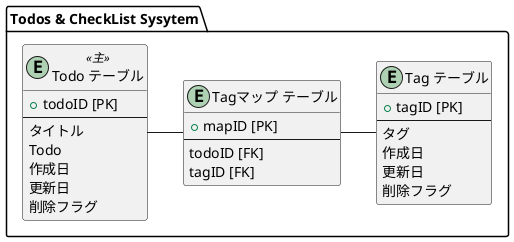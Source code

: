 @startuml TodosDb01

package "Todos & CheckList Sysytem" as TodosAndCheckList {

    entity "Todo テーブル" as todos <<主>>  {
        + todoID [PK]
        --
        タイトル
        Todo
        作成日
        更新日
        削除フラグ
    }

    entity "Tag テーブル" as tags {
        + tagID [PK]
        --
        タグ
        作成日
        更新日
        削除フラグ
    }

    entity "Tagマップ テーブル" as tagMaps {
        + mapID [PK]
        --
        todoID [FK]
        tagID [FK]
    }

    todos --ri-- tagMaps
    tagMaps --ri-- tags
@enduml